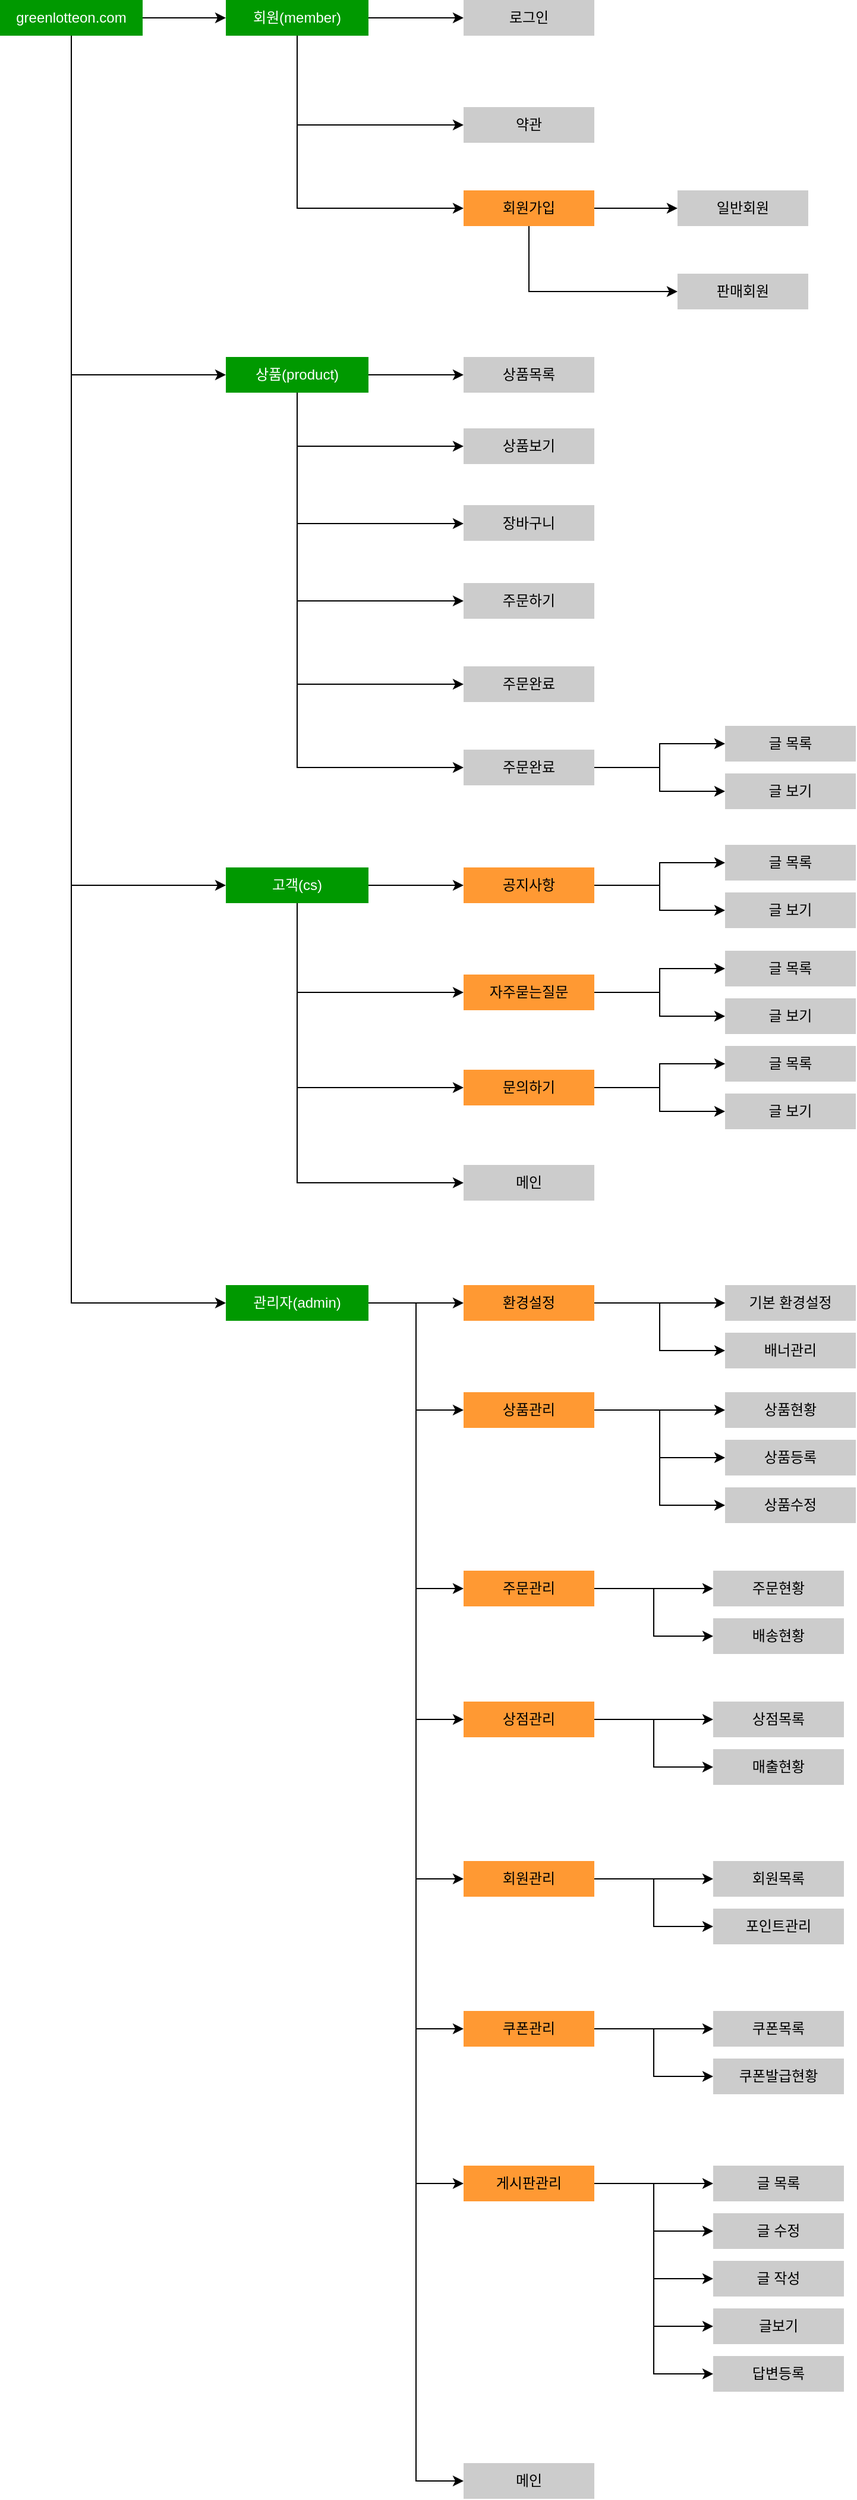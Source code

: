 <mxfile version="27.0.5">
  <diagram name="페이지-1" id="zLxdWLMVJrskE1-sGlBc">
    <mxGraphModel dx="1665" dy="859" grid="1" gridSize="10" guides="1" tooltips="1" connect="1" arrows="1" fold="1" page="1" pageScale="1" pageWidth="827" pageHeight="1169" math="0" shadow="0">
      <root>
        <mxCell id="0" />
        <mxCell id="1" parent="0" />
        <mxCell id="0UKjBKQ1jePx9Xj0Mhye-3" style="edgeStyle=orthogonalEdgeStyle;rounded=0;orthogonalLoop=1;jettySize=auto;html=1;" parent="1" source="0UKjBKQ1jePx9Xj0Mhye-2" edge="1">
          <mxGeometry relative="1" as="geometry">
            <mxPoint x="260" y="175" as="targetPoint" />
          </mxGeometry>
        </mxCell>
        <mxCell id="cKH-nb9H3rsi4-HeHV2O-10" style="edgeStyle=orthogonalEdgeStyle;rounded=0;orthogonalLoop=1;jettySize=auto;html=1;" parent="1" source="0UKjBKQ1jePx9Xj0Mhye-2" target="cKH-nb9H3rsi4-HeHV2O-9" edge="1">
          <mxGeometry relative="1" as="geometry">
            <Array as="points">
              <mxPoint x="130" y="475" />
            </Array>
          </mxGeometry>
        </mxCell>
        <mxCell id="KAunFG5xknEqD7YrORfk-1" style="edgeStyle=orthogonalEdgeStyle;rounded=0;orthogonalLoop=1;jettySize=auto;html=1;entryX=0;entryY=0.5;entryDx=0;entryDy=0;" edge="1" parent="1" source="0UKjBKQ1jePx9Xj0Mhye-2" target="cKH-nb9H3rsi4-HeHV2O-24">
          <mxGeometry relative="1" as="geometry">
            <Array as="points">
              <mxPoint x="130" y="904" />
            </Array>
          </mxGeometry>
        </mxCell>
        <mxCell id="KAunFG5xknEqD7YrORfk-2" style="edgeStyle=orthogonalEdgeStyle;rounded=0;orthogonalLoop=1;jettySize=auto;html=1;entryX=0;entryY=0.5;entryDx=0;entryDy=0;" edge="1" parent="1" source="0UKjBKQ1jePx9Xj0Mhye-2" target="cKH-nb9H3rsi4-HeHV2O-54">
          <mxGeometry relative="1" as="geometry">
            <Array as="points">
              <mxPoint x="130" y="1255" />
            </Array>
          </mxGeometry>
        </mxCell>
        <mxCell id="0UKjBKQ1jePx9Xj0Mhye-2" value="greenlotteon.com" style="text;html=1;align=center;verticalAlign=middle;whiteSpace=wrap;rounded=0;fillColor=#009900;labelBackgroundColor=none;fontColor=#FFFFFF;" parent="1" vertex="1">
          <mxGeometry x="70" y="160" width="120" height="30" as="geometry" />
        </mxCell>
        <mxCell id="0UKjBKQ1jePx9Xj0Mhye-5" style="edgeStyle=orthogonalEdgeStyle;rounded=0;orthogonalLoop=1;jettySize=auto;html=1;" parent="1" source="0UKjBKQ1jePx9Xj0Mhye-4" target="0UKjBKQ1jePx9Xj0Mhye-6" edge="1">
          <mxGeometry relative="1" as="geometry">
            <mxPoint x="460" y="175.0" as="targetPoint" />
          </mxGeometry>
        </mxCell>
        <mxCell id="0UKjBKQ1jePx9Xj0Mhye-7" style="edgeStyle=orthogonalEdgeStyle;rounded=0;orthogonalLoop=1;jettySize=auto;html=1;" parent="1" source="0UKjBKQ1jePx9Xj0Mhye-4" target="cKH-nb9H3rsi4-HeHV2O-1" edge="1">
          <mxGeometry relative="1" as="geometry">
            <mxPoint x="320" y="300.0" as="targetPoint" />
            <Array as="points">
              <mxPoint x="320" y="265" />
            </Array>
          </mxGeometry>
        </mxCell>
        <mxCell id="cKH-nb9H3rsi4-HeHV2O-3" style="edgeStyle=orthogonalEdgeStyle;rounded=0;orthogonalLoop=1;jettySize=auto;html=1;" parent="1" source="0UKjBKQ1jePx9Xj0Mhye-4" target="cKH-nb9H3rsi4-HeHV2O-2" edge="1">
          <mxGeometry relative="1" as="geometry">
            <Array as="points">
              <mxPoint x="320" y="335" />
            </Array>
          </mxGeometry>
        </mxCell>
        <mxCell id="0UKjBKQ1jePx9Xj0Mhye-4" value="회원(member)" style="text;html=1;align=center;verticalAlign=middle;whiteSpace=wrap;rounded=0;fillColor=#009900;labelBackgroundColor=none;fontColor=#FFFFFF;" parent="1" vertex="1">
          <mxGeometry x="260" y="160" width="120" height="30" as="geometry" />
        </mxCell>
        <mxCell id="0UKjBKQ1jePx9Xj0Mhye-6" value="로그인" style="text;html=1;align=center;verticalAlign=middle;whiteSpace=wrap;rounded=0;fillColor=#CCCCCC;" parent="1" vertex="1">
          <mxGeometry x="460" y="160" width="110" height="30" as="geometry" />
        </mxCell>
        <mxCell id="cKH-nb9H3rsi4-HeHV2O-1" value="약관" style="text;html=1;align=center;verticalAlign=middle;whiteSpace=wrap;rounded=0;fillColor=#CCCCCC;" parent="1" vertex="1">
          <mxGeometry x="460" y="250" width="110" height="30" as="geometry" />
        </mxCell>
        <mxCell id="cKH-nb9H3rsi4-HeHV2O-5" style="edgeStyle=orthogonalEdgeStyle;rounded=0;orthogonalLoop=1;jettySize=auto;html=1;" parent="1" source="cKH-nb9H3rsi4-HeHV2O-2" target="cKH-nb9H3rsi4-HeHV2O-6" edge="1">
          <mxGeometry relative="1" as="geometry">
            <mxPoint x="640" y="335" as="targetPoint" />
          </mxGeometry>
        </mxCell>
        <mxCell id="cKH-nb9H3rsi4-HeHV2O-8" style="edgeStyle=orthogonalEdgeStyle;rounded=0;orthogonalLoop=1;jettySize=auto;html=1;" parent="1" source="cKH-nb9H3rsi4-HeHV2O-2" target="cKH-nb9H3rsi4-HeHV2O-7" edge="1">
          <mxGeometry relative="1" as="geometry">
            <Array as="points">
              <mxPoint x="515" y="405" />
            </Array>
          </mxGeometry>
        </mxCell>
        <mxCell id="cKH-nb9H3rsi4-HeHV2O-2" value="회원가입" style="text;html=1;align=center;verticalAlign=middle;whiteSpace=wrap;rounded=0;fillColor=#FF9933;" parent="1" vertex="1">
          <mxGeometry x="460" y="320" width="110" height="30" as="geometry" />
        </mxCell>
        <mxCell id="cKH-nb9H3rsi4-HeHV2O-6" value="일반회원" style="text;html=1;align=center;verticalAlign=middle;whiteSpace=wrap;rounded=0;fillColor=#CCCCCC;" parent="1" vertex="1">
          <mxGeometry x="640" y="320" width="110" height="30" as="geometry" />
        </mxCell>
        <mxCell id="cKH-nb9H3rsi4-HeHV2O-7" value="판매회원" style="text;html=1;align=center;verticalAlign=middle;whiteSpace=wrap;rounded=0;fillColor=#CCCCCC;" parent="1" vertex="1">
          <mxGeometry x="640" y="390" width="110" height="30" as="geometry" />
        </mxCell>
        <mxCell id="cKH-nb9H3rsi4-HeHV2O-11" style="edgeStyle=orthogonalEdgeStyle;rounded=0;orthogonalLoop=1;jettySize=auto;html=1;" parent="1" source="cKH-nb9H3rsi4-HeHV2O-9" target="cKH-nb9H3rsi4-HeHV2O-12" edge="1">
          <mxGeometry relative="1" as="geometry">
            <mxPoint x="460" y="475" as="targetPoint" />
          </mxGeometry>
        </mxCell>
        <mxCell id="cKH-nb9H3rsi4-HeHV2O-19" style="edgeStyle=orthogonalEdgeStyle;rounded=0;orthogonalLoop=1;jettySize=auto;html=1;" parent="1" source="cKH-nb9H3rsi4-HeHV2O-9" target="cKH-nb9H3rsi4-HeHV2O-13" edge="1">
          <mxGeometry relative="1" as="geometry">
            <Array as="points">
              <mxPoint x="320" y="535" />
            </Array>
          </mxGeometry>
        </mxCell>
        <mxCell id="cKH-nb9H3rsi4-HeHV2O-20" style="edgeStyle=orthogonalEdgeStyle;rounded=0;orthogonalLoop=1;jettySize=auto;html=1;" parent="1" source="cKH-nb9H3rsi4-HeHV2O-9" target="cKH-nb9H3rsi4-HeHV2O-14" edge="1">
          <mxGeometry relative="1" as="geometry">
            <Array as="points">
              <mxPoint x="320" y="600" />
            </Array>
          </mxGeometry>
        </mxCell>
        <mxCell id="cKH-nb9H3rsi4-HeHV2O-21" style="edgeStyle=orthogonalEdgeStyle;rounded=0;orthogonalLoop=1;jettySize=auto;html=1;" parent="1" source="cKH-nb9H3rsi4-HeHV2O-9" target="cKH-nb9H3rsi4-HeHV2O-15" edge="1">
          <mxGeometry relative="1" as="geometry">
            <Array as="points">
              <mxPoint x="320" y="665" />
            </Array>
          </mxGeometry>
        </mxCell>
        <mxCell id="cKH-nb9H3rsi4-HeHV2O-22" style="edgeStyle=orthogonalEdgeStyle;rounded=0;orthogonalLoop=1;jettySize=auto;html=1;" parent="1" source="cKH-nb9H3rsi4-HeHV2O-9" target="cKH-nb9H3rsi4-HeHV2O-17" edge="1">
          <mxGeometry relative="1" as="geometry">
            <Array as="points">
              <mxPoint x="320" y="735" />
            </Array>
          </mxGeometry>
        </mxCell>
        <mxCell id="cKH-nb9H3rsi4-HeHV2O-23" style="edgeStyle=orthogonalEdgeStyle;rounded=0;orthogonalLoop=1;jettySize=auto;html=1;" parent="1" source="cKH-nb9H3rsi4-HeHV2O-9" target="cKH-nb9H3rsi4-HeHV2O-18" edge="1">
          <mxGeometry relative="1" as="geometry">
            <Array as="points">
              <mxPoint x="320" y="805" />
            </Array>
          </mxGeometry>
        </mxCell>
        <mxCell id="cKH-nb9H3rsi4-HeHV2O-9" value="상품(product)" style="text;html=1;align=center;verticalAlign=middle;whiteSpace=wrap;rounded=0;fillColor=#009900;labelBackgroundColor=none;fontColor=#FFFFFF;" parent="1" vertex="1">
          <mxGeometry x="260" y="460" width="120" height="30" as="geometry" />
        </mxCell>
        <mxCell id="cKH-nb9H3rsi4-HeHV2O-12" value="상품목록" style="text;html=1;align=center;verticalAlign=middle;whiteSpace=wrap;rounded=0;fillColor=#CCCCCC;" parent="1" vertex="1">
          <mxGeometry x="460" y="460" width="110" height="30" as="geometry" />
        </mxCell>
        <mxCell id="cKH-nb9H3rsi4-HeHV2O-13" value="상품보기" style="text;html=1;align=center;verticalAlign=middle;whiteSpace=wrap;rounded=0;fillColor=#CCCCCC;" parent="1" vertex="1">
          <mxGeometry x="460" y="520" width="110" height="30" as="geometry" />
        </mxCell>
        <mxCell id="cKH-nb9H3rsi4-HeHV2O-14" value="장바구니" style="text;html=1;align=center;verticalAlign=middle;whiteSpace=wrap;rounded=0;fillColor=#CCCCCC;" parent="1" vertex="1">
          <mxGeometry x="460" y="584.5" width="110" height="30" as="geometry" />
        </mxCell>
        <mxCell id="cKH-nb9H3rsi4-HeHV2O-15" value="주문하기" style="text;html=1;align=center;verticalAlign=middle;whiteSpace=wrap;rounded=0;fillColor=#CCCCCC;" parent="1" vertex="1">
          <mxGeometry x="460" y="650" width="110" height="30" as="geometry" />
        </mxCell>
        <mxCell id="cKH-nb9H3rsi4-HeHV2O-17" value="주문완료" style="text;html=1;align=center;verticalAlign=middle;whiteSpace=wrap;rounded=0;fillColor=#CCCCCC;" parent="1" vertex="1">
          <mxGeometry x="460" y="720" width="110" height="30" as="geometry" />
        </mxCell>
        <mxCell id="cKH-nb9H3rsi4-HeHV2O-39" style="edgeStyle=orthogonalEdgeStyle;rounded=0;orthogonalLoop=1;jettySize=auto;html=1;" parent="1" source="cKH-nb9H3rsi4-HeHV2O-18" target="cKH-nb9H3rsi4-HeHV2O-36" edge="1">
          <mxGeometry relative="1" as="geometry" />
        </mxCell>
        <mxCell id="cKH-nb9H3rsi4-HeHV2O-40" style="edgeStyle=orthogonalEdgeStyle;rounded=0;orthogonalLoop=1;jettySize=auto;html=1;" parent="1" source="cKH-nb9H3rsi4-HeHV2O-18" target="cKH-nb9H3rsi4-HeHV2O-37" edge="1">
          <mxGeometry relative="1" as="geometry" />
        </mxCell>
        <mxCell id="cKH-nb9H3rsi4-HeHV2O-18" value="주문완료" style="text;html=1;align=center;verticalAlign=middle;whiteSpace=wrap;rounded=0;fillColor=#CCCCCC;" parent="1" vertex="1">
          <mxGeometry x="460" y="790" width="110" height="30" as="geometry" />
        </mxCell>
        <mxCell id="cKH-nb9H3rsi4-HeHV2O-25" style="edgeStyle=orthogonalEdgeStyle;rounded=0;orthogonalLoop=1;jettySize=auto;html=1;" parent="1" source="cKH-nb9H3rsi4-HeHV2O-24" target="cKH-nb9H3rsi4-HeHV2O-27" edge="1">
          <mxGeometry relative="1" as="geometry">
            <mxPoint x="460" y="904" as="targetPoint" />
          </mxGeometry>
        </mxCell>
        <mxCell id="cKH-nb9H3rsi4-HeHV2O-33" style="edgeStyle=orthogonalEdgeStyle;rounded=0;orthogonalLoop=1;jettySize=auto;html=1;" parent="1" source="cKH-nb9H3rsi4-HeHV2O-24" target="cKH-nb9H3rsi4-HeHV2O-28" edge="1">
          <mxGeometry relative="1" as="geometry">
            <Array as="points">
              <mxPoint x="320" y="994" />
            </Array>
          </mxGeometry>
        </mxCell>
        <mxCell id="cKH-nb9H3rsi4-HeHV2O-34" style="edgeStyle=orthogonalEdgeStyle;rounded=0;orthogonalLoop=1;jettySize=auto;html=1;" parent="1" source="cKH-nb9H3rsi4-HeHV2O-24" target="cKH-nb9H3rsi4-HeHV2O-30" edge="1">
          <mxGeometry relative="1" as="geometry">
            <Array as="points">
              <mxPoint x="320" y="1074" />
            </Array>
          </mxGeometry>
        </mxCell>
        <mxCell id="cKH-nb9H3rsi4-HeHV2O-35" style="edgeStyle=orthogonalEdgeStyle;rounded=0;orthogonalLoop=1;jettySize=auto;html=1;" parent="1" source="cKH-nb9H3rsi4-HeHV2O-24" target="cKH-nb9H3rsi4-HeHV2O-32" edge="1">
          <mxGeometry relative="1" as="geometry">
            <Array as="points">
              <mxPoint x="320" y="1154" />
            </Array>
          </mxGeometry>
        </mxCell>
        <mxCell id="cKH-nb9H3rsi4-HeHV2O-24" value="고객(cs)" style="text;html=1;align=center;verticalAlign=middle;whiteSpace=wrap;rounded=0;fillColor=#009900;labelBackgroundColor=none;fontColor=#FFFFFF;" parent="1" vertex="1">
          <mxGeometry x="260" y="889" width="120" height="30" as="geometry" />
        </mxCell>
        <mxCell id="cKH-nb9H3rsi4-HeHV2O-43" style="edgeStyle=orthogonalEdgeStyle;rounded=0;orthogonalLoop=1;jettySize=auto;html=1;" parent="1" source="cKH-nb9H3rsi4-HeHV2O-27" target="cKH-nb9H3rsi4-HeHV2O-41" edge="1">
          <mxGeometry relative="1" as="geometry" />
        </mxCell>
        <mxCell id="cKH-nb9H3rsi4-HeHV2O-45" style="edgeStyle=orthogonalEdgeStyle;rounded=0;orthogonalLoop=1;jettySize=auto;html=1;" parent="1" source="cKH-nb9H3rsi4-HeHV2O-27" target="cKH-nb9H3rsi4-HeHV2O-42" edge="1">
          <mxGeometry relative="1" as="geometry" />
        </mxCell>
        <mxCell id="cKH-nb9H3rsi4-HeHV2O-27" value="공지사항" style="text;html=1;align=center;verticalAlign=middle;whiteSpace=wrap;rounded=0;fillColor=#FF9933;" parent="1" vertex="1">
          <mxGeometry x="460" y="889" width="110" height="30" as="geometry" />
        </mxCell>
        <mxCell id="cKH-nb9H3rsi4-HeHV2O-48" style="edgeStyle=orthogonalEdgeStyle;rounded=0;orthogonalLoop=1;jettySize=auto;html=1;" parent="1" source="cKH-nb9H3rsi4-HeHV2O-28" target="cKH-nb9H3rsi4-HeHV2O-46" edge="1">
          <mxGeometry relative="1" as="geometry" />
        </mxCell>
        <mxCell id="cKH-nb9H3rsi4-HeHV2O-49" style="edgeStyle=orthogonalEdgeStyle;rounded=0;orthogonalLoop=1;jettySize=auto;html=1;" parent="1" source="cKH-nb9H3rsi4-HeHV2O-28" target="cKH-nb9H3rsi4-HeHV2O-47" edge="1">
          <mxGeometry relative="1" as="geometry" />
        </mxCell>
        <mxCell id="cKH-nb9H3rsi4-HeHV2O-28" value="자주묻는질문" style="text;html=1;align=center;verticalAlign=middle;whiteSpace=wrap;rounded=0;fillColor=#FF9933;" parent="1" vertex="1">
          <mxGeometry x="460" y="979" width="110" height="30" as="geometry" />
        </mxCell>
        <mxCell id="cKH-nb9H3rsi4-HeHV2O-52" style="edgeStyle=orthogonalEdgeStyle;rounded=0;orthogonalLoop=1;jettySize=auto;html=1;" parent="1" source="cKH-nb9H3rsi4-HeHV2O-30" target="cKH-nb9H3rsi4-HeHV2O-50" edge="1">
          <mxGeometry relative="1" as="geometry" />
        </mxCell>
        <mxCell id="cKH-nb9H3rsi4-HeHV2O-53" style="edgeStyle=orthogonalEdgeStyle;rounded=0;orthogonalLoop=1;jettySize=auto;html=1;" parent="1" source="cKH-nb9H3rsi4-HeHV2O-30" target="cKH-nb9H3rsi4-HeHV2O-51" edge="1">
          <mxGeometry relative="1" as="geometry" />
        </mxCell>
        <mxCell id="cKH-nb9H3rsi4-HeHV2O-30" value="문의하기" style="text;html=1;align=center;verticalAlign=middle;whiteSpace=wrap;rounded=0;fillColor=#FF9933;" parent="1" vertex="1">
          <mxGeometry x="460" y="1059" width="110" height="30" as="geometry" />
        </mxCell>
        <mxCell id="cKH-nb9H3rsi4-HeHV2O-32" value="메인" style="text;html=1;align=center;verticalAlign=middle;whiteSpace=wrap;rounded=0;fillColor=#CCCCCC;" parent="1" vertex="1">
          <mxGeometry x="460" y="1139" width="110" height="30" as="geometry" />
        </mxCell>
        <mxCell id="cKH-nb9H3rsi4-HeHV2O-36" value="글 목록" style="text;html=1;align=center;verticalAlign=middle;whiteSpace=wrap;rounded=0;fillColor=#CCCCCC;" parent="1" vertex="1">
          <mxGeometry x="680" y="770" width="110" height="30" as="geometry" />
        </mxCell>
        <mxCell id="cKH-nb9H3rsi4-HeHV2O-37" value="글 보기" style="text;html=1;align=center;verticalAlign=middle;whiteSpace=wrap;rounded=0;fillColor=#CCCCCC;" parent="1" vertex="1">
          <mxGeometry x="680" y="810" width="110" height="30" as="geometry" />
        </mxCell>
        <mxCell id="cKH-nb9H3rsi4-HeHV2O-41" value="글 목록" style="text;html=1;align=center;verticalAlign=middle;whiteSpace=wrap;rounded=0;fillColor=#CCCCCC;" parent="1" vertex="1">
          <mxGeometry x="680" y="870" width="110" height="30" as="geometry" />
        </mxCell>
        <mxCell id="cKH-nb9H3rsi4-HeHV2O-42" value="글 보기" style="text;html=1;align=center;verticalAlign=middle;whiteSpace=wrap;rounded=0;fillColor=#CCCCCC;" parent="1" vertex="1">
          <mxGeometry x="680" y="910" width="110" height="30" as="geometry" />
        </mxCell>
        <mxCell id="cKH-nb9H3rsi4-HeHV2O-46" value="글 목록" style="text;html=1;align=center;verticalAlign=middle;whiteSpace=wrap;rounded=0;fillColor=#CCCCCC;" parent="1" vertex="1">
          <mxGeometry x="680" y="959" width="110" height="30" as="geometry" />
        </mxCell>
        <mxCell id="cKH-nb9H3rsi4-HeHV2O-47" value="글 보기" style="text;html=1;align=center;verticalAlign=middle;whiteSpace=wrap;rounded=0;fillColor=#CCCCCC;" parent="1" vertex="1">
          <mxGeometry x="680" y="999" width="110" height="30" as="geometry" />
        </mxCell>
        <mxCell id="cKH-nb9H3rsi4-HeHV2O-50" value="글 목록" style="text;html=1;align=center;verticalAlign=middle;whiteSpace=wrap;rounded=0;fillColor=#CCCCCC;" parent="1" vertex="1">
          <mxGeometry x="680" y="1039" width="110" height="30" as="geometry" />
        </mxCell>
        <mxCell id="cKH-nb9H3rsi4-HeHV2O-51" value="글 보기" style="text;html=1;align=center;verticalAlign=middle;whiteSpace=wrap;rounded=0;fillColor=#CCCCCC;" parent="1" vertex="1">
          <mxGeometry x="680" y="1079" width="110" height="30" as="geometry" />
        </mxCell>
        <mxCell id="cKH-nb9H3rsi4-HeHV2O-58" style="edgeStyle=orthogonalEdgeStyle;rounded=0;orthogonalLoop=1;jettySize=auto;html=1;" parent="1" source="cKH-nb9H3rsi4-HeHV2O-54" target="cKH-nb9H3rsi4-HeHV2O-55" edge="1">
          <mxGeometry relative="1" as="geometry" />
        </mxCell>
        <mxCell id="cKH-nb9H3rsi4-HeHV2O-59" style="edgeStyle=orthogonalEdgeStyle;rounded=0;orthogonalLoop=1;jettySize=auto;html=1;entryX=0;entryY=0.5;entryDx=0;entryDy=0;" parent="1" source="cKH-nb9H3rsi4-HeHV2O-54" target="cKH-nb9H3rsi4-HeHV2O-56" edge="1">
          <mxGeometry relative="1" as="geometry" />
        </mxCell>
        <mxCell id="cKH-nb9H3rsi4-HeHV2O-60" style="edgeStyle=orthogonalEdgeStyle;rounded=0;orthogonalLoop=1;jettySize=auto;html=1;entryX=0;entryY=0.5;entryDx=0;entryDy=0;" parent="1" source="cKH-nb9H3rsi4-HeHV2O-54" target="cKH-nb9H3rsi4-HeHV2O-57" edge="1">
          <mxGeometry relative="1" as="geometry" />
        </mxCell>
        <mxCell id="cKH-nb9H3rsi4-HeHV2O-62" style="edgeStyle=orthogonalEdgeStyle;rounded=0;orthogonalLoop=1;jettySize=auto;html=1;entryX=0;entryY=0.5;entryDx=0;entryDy=0;" parent="1" source="cKH-nb9H3rsi4-HeHV2O-54" target="cKH-nb9H3rsi4-HeHV2O-61" edge="1">
          <mxGeometry relative="1" as="geometry" />
        </mxCell>
        <mxCell id="cKH-nb9H3rsi4-HeHV2O-84" style="edgeStyle=orthogonalEdgeStyle;rounded=0;orthogonalLoop=1;jettySize=auto;html=1;entryX=0;entryY=0.5;entryDx=0;entryDy=0;" parent="1" source="cKH-nb9H3rsi4-HeHV2O-54" target="cKH-nb9H3rsi4-HeHV2O-79" edge="1">
          <mxGeometry relative="1" as="geometry" />
        </mxCell>
        <mxCell id="cKH-nb9H3rsi4-HeHV2O-95" style="edgeStyle=orthogonalEdgeStyle;rounded=0;orthogonalLoop=1;jettySize=auto;html=1;entryX=0;entryY=0.5;entryDx=0;entryDy=0;" parent="1" source="cKH-nb9H3rsi4-HeHV2O-54" target="cKH-nb9H3rsi4-HeHV2O-85" edge="1">
          <mxGeometry relative="1" as="geometry" />
        </mxCell>
        <mxCell id="cKH-nb9H3rsi4-HeHV2O-96" style="edgeStyle=orthogonalEdgeStyle;rounded=0;orthogonalLoop=1;jettySize=auto;html=1;entryX=0;entryY=0.5;entryDx=0;entryDy=0;" parent="1" source="cKH-nb9H3rsi4-HeHV2O-54" target="cKH-nb9H3rsi4-HeHV2O-90" edge="1">
          <mxGeometry relative="1" as="geometry" />
        </mxCell>
        <mxCell id="cKH-nb9H3rsi4-HeHV2O-103" style="edgeStyle=orthogonalEdgeStyle;rounded=0;orthogonalLoop=1;jettySize=auto;html=1;entryX=0;entryY=0.5;entryDx=0;entryDy=0;" parent="1" source="cKH-nb9H3rsi4-HeHV2O-54" target="cKH-nb9H3rsi4-HeHV2O-97" edge="1">
          <mxGeometry relative="1" as="geometry" />
        </mxCell>
        <mxCell id="cKH-nb9H3rsi4-HeHV2O-54" value="관리자(admin)" style="text;html=1;align=center;verticalAlign=middle;whiteSpace=wrap;rounded=0;fillColor=#009900;labelBackgroundColor=none;fontColor=#FFFFFF;" parent="1" vertex="1">
          <mxGeometry x="260" y="1240" width="120" height="30" as="geometry" />
        </mxCell>
        <mxCell id="cKH-nb9H3rsi4-HeHV2O-65" style="edgeStyle=orthogonalEdgeStyle;rounded=0;orthogonalLoop=1;jettySize=auto;html=1;" parent="1" source="cKH-nb9H3rsi4-HeHV2O-55" target="cKH-nb9H3rsi4-HeHV2O-63" edge="1">
          <mxGeometry relative="1" as="geometry" />
        </mxCell>
        <mxCell id="cKH-nb9H3rsi4-HeHV2O-66" style="edgeStyle=orthogonalEdgeStyle;rounded=0;orthogonalLoop=1;jettySize=auto;html=1;entryX=0;entryY=0.5;entryDx=0;entryDy=0;" parent="1" source="cKH-nb9H3rsi4-HeHV2O-55" target="cKH-nb9H3rsi4-HeHV2O-64" edge="1">
          <mxGeometry relative="1" as="geometry" />
        </mxCell>
        <mxCell id="cKH-nb9H3rsi4-HeHV2O-55" value="환경설정" style="text;html=1;align=center;verticalAlign=middle;whiteSpace=wrap;rounded=0;fillColor=#FF9933;" parent="1" vertex="1">
          <mxGeometry x="460" y="1240" width="110" height="30" as="geometry" />
        </mxCell>
        <mxCell id="cKH-nb9H3rsi4-HeHV2O-70" style="edgeStyle=orthogonalEdgeStyle;rounded=0;orthogonalLoop=1;jettySize=auto;html=1;" parent="1" source="cKH-nb9H3rsi4-HeHV2O-56" target="cKH-nb9H3rsi4-HeHV2O-67" edge="1">
          <mxGeometry relative="1" as="geometry" />
        </mxCell>
        <mxCell id="cKH-nb9H3rsi4-HeHV2O-71" style="edgeStyle=orthogonalEdgeStyle;rounded=0;orthogonalLoop=1;jettySize=auto;html=1;entryX=0;entryY=0.5;entryDx=0;entryDy=0;" parent="1" source="cKH-nb9H3rsi4-HeHV2O-56" target="cKH-nb9H3rsi4-HeHV2O-68" edge="1">
          <mxGeometry relative="1" as="geometry" />
        </mxCell>
        <mxCell id="cKH-nb9H3rsi4-HeHV2O-72" style="edgeStyle=orthogonalEdgeStyle;rounded=0;orthogonalLoop=1;jettySize=auto;html=1;entryX=0;entryY=0.5;entryDx=0;entryDy=0;" parent="1" source="cKH-nb9H3rsi4-HeHV2O-56" target="cKH-nb9H3rsi4-HeHV2O-69" edge="1">
          <mxGeometry relative="1" as="geometry" />
        </mxCell>
        <mxCell id="cKH-nb9H3rsi4-HeHV2O-56" value="상품관리" style="text;html=1;align=center;verticalAlign=middle;whiteSpace=wrap;rounded=0;fillColor=#FF9933;" parent="1" vertex="1">
          <mxGeometry x="460" y="1330" width="110" height="30" as="geometry" />
        </mxCell>
        <mxCell id="cKH-nb9H3rsi4-HeHV2O-77" style="edgeStyle=orthogonalEdgeStyle;rounded=0;orthogonalLoop=1;jettySize=auto;html=1;" parent="1" source="cKH-nb9H3rsi4-HeHV2O-57" target="cKH-nb9H3rsi4-HeHV2O-75" edge="1">
          <mxGeometry relative="1" as="geometry" />
        </mxCell>
        <mxCell id="cKH-nb9H3rsi4-HeHV2O-78" style="edgeStyle=orthogonalEdgeStyle;rounded=0;orthogonalLoop=1;jettySize=auto;html=1;entryX=0;entryY=0.5;entryDx=0;entryDy=0;" parent="1" source="cKH-nb9H3rsi4-HeHV2O-57" target="cKH-nb9H3rsi4-HeHV2O-76" edge="1">
          <mxGeometry relative="1" as="geometry" />
        </mxCell>
        <mxCell id="cKH-nb9H3rsi4-HeHV2O-57" value="주문관리" style="text;html=1;align=center;verticalAlign=middle;whiteSpace=wrap;rounded=0;fillColor=#FF9933;" parent="1" vertex="1">
          <mxGeometry x="460" y="1480" width="110" height="30" as="geometry" />
        </mxCell>
        <mxCell id="cKH-nb9H3rsi4-HeHV2O-61" value="메인" style="text;html=1;align=center;verticalAlign=middle;whiteSpace=wrap;rounded=0;fillColor=#CCCCCC;" parent="1" vertex="1">
          <mxGeometry x="460" y="2230" width="110" height="30" as="geometry" />
        </mxCell>
        <mxCell id="cKH-nb9H3rsi4-HeHV2O-63" value="기본 환경설정" style="text;html=1;align=center;verticalAlign=middle;whiteSpace=wrap;rounded=0;fillColor=#CCCCCC;" parent="1" vertex="1">
          <mxGeometry x="680" y="1240" width="110" height="30" as="geometry" />
        </mxCell>
        <mxCell id="cKH-nb9H3rsi4-HeHV2O-64" value="배너관리" style="text;html=1;align=center;verticalAlign=middle;whiteSpace=wrap;rounded=0;fillColor=#CCCCCC;" parent="1" vertex="1">
          <mxGeometry x="680" y="1280" width="110" height="30" as="geometry" />
        </mxCell>
        <mxCell id="cKH-nb9H3rsi4-HeHV2O-67" value="상품현황" style="text;html=1;align=center;verticalAlign=middle;whiteSpace=wrap;rounded=0;fillColor=#CCCCCC;" parent="1" vertex="1">
          <mxGeometry x="680" y="1330" width="110" height="30" as="geometry" />
        </mxCell>
        <mxCell id="cKH-nb9H3rsi4-HeHV2O-68" value="상품등록" style="text;html=1;align=center;verticalAlign=middle;whiteSpace=wrap;rounded=0;fillColor=#CCCCCC;" parent="1" vertex="1">
          <mxGeometry x="680" y="1370" width="110" height="30" as="geometry" />
        </mxCell>
        <mxCell id="cKH-nb9H3rsi4-HeHV2O-69" value="상품수정" style="text;html=1;align=center;verticalAlign=middle;whiteSpace=wrap;rounded=0;fillColor=#CCCCCC;" parent="1" vertex="1">
          <mxGeometry x="680" y="1410" width="110" height="30" as="geometry" />
        </mxCell>
        <mxCell id="cKH-nb9H3rsi4-HeHV2O-75" value="주문현황" style="text;html=1;align=center;verticalAlign=middle;whiteSpace=wrap;rounded=0;fillColor=#CCCCCC;" parent="1" vertex="1">
          <mxGeometry x="670" y="1480" width="110" height="30" as="geometry" />
        </mxCell>
        <mxCell id="cKH-nb9H3rsi4-HeHV2O-76" value="배송현황" style="text;html=1;align=center;verticalAlign=middle;whiteSpace=wrap;rounded=0;fillColor=#CCCCCC;" parent="1" vertex="1">
          <mxGeometry x="670" y="1520" width="110" height="30" as="geometry" />
        </mxCell>
        <mxCell id="cKH-nb9H3rsi4-HeHV2O-82" style="edgeStyle=orthogonalEdgeStyle;rounded=0;orthogonalLoop=1;jettySize=auto;html=1;" parent="1" source="cKH-nb9H3rsi4-HeHV2O-79" target="cKH-nb9H3rsi4-HeHV2O-80" edge="1">
          <mxGeometry relative="1" as="geometry" />
        </mxCell>
        <mxCell id="cKH-nb9H3rsi4-HeHV2O-83" style="edgeStyle=orthogonalEdgeStyle;rounded=0;orthogonalLoop=1;jettySize=auto;html=1;entryX=0;entryY=0.5;entryDx=0;entryDy=0;" parent="1" source="cKH-nb9H3rsi4-HeHV2O-79" target="cKH-nb9H3rsi4-HeHV2O-81" edge="1">
          <mxGeometry relative="1" as="geometry" />
        </mxCell>
        <mxCell id="cKH-nb9H3rsi4-HeHV2O-79" value="상점관리" style="text;html=1;align=center;verticalAlign=middle;whiteSpace=wrap;rounded=0;fillColor=#FF9933;" parent="1" vertex="1">
          <mxGeometry x="460" y="1590" width="110" height="30" as="geometry" />
        </mxCell>
        <mxCell id="cKH-nb9H3rsi4-HeHV2O-80" value="상점목록" style="text;html=1;align=center;verticalAlign=middle;whiteSpace=wrap;rounded=0;fillColor=#CCCCCC;" parent="1" vertex="1">
          <mxGeometry x="670" y="1590" width="110" height="30" as="geometry" />
        </mxCell>
        <mxCell id="cKH-nb9H3rsi4-HeHV2O-81" value="매출현황" style="text;html=1;align=center;verticalAlign=middle;whiteSpace=wrap;rounded=0;fillColor=#CCCCCC;" parent="1" vertex="1">
          <mxGeometry x="670" y="1630" width="110" height="30" as="geometry" />
        </mxCell>
        <mxCell id="cKH-nb9H3rsi4-HeHV2O-88" style="edgeStyle=orthogonalEdgeStyle;rounded=0;orthogonalLoop=1;jettySize=auto;html=1;" parent="1" source="cKH-nb9H3rsi4-HeHV2O-85" target="cKH-nb9H3rsi4-HeHV2O-86" edge="1">
          <mxGeometry relative="1" as="geometry" />
        </mxCell>
        <mxCell id="cKH-nb9H3rsi4-HeHV2O-89" style="edgeStyle=orthogonalEdgeStyle;rounded=0;orthogonalLoop=1;jettySize=auto;html=1;entryX=0;entryY=0.5;entryDx=0;entryDy=0;" parent="1" source="cKH-nb9H3rsi4-HeHV2O-85" target="cKH-nb9H3rsi4-HeHV2O-87" edge="1">
          <mxGeometry relative="1" as="geometry" />
        </mxCell>
        <mxCell id="cKH-nb9H3rsi4-HeHV2O-85" value="회원관리" style="text;html=1;align=center;verticalAlign=middle;whiteSpace=wrap;rounded=0;fillColor=#FF9933;" parent="1" vertex="1">
          <mxGeometry x="460" y="1724" width="110" height="30" as="geometry" />
        </mxCell>
        <mxCell id="cKH-nb9H3rsi4-HeHV2O-86" value="회원목록" style="text;html=1;align=center;verticalAlign=middle;whiteSpace=wrap;rounded=0;fillColor=#CCCCCC;" parent="1" vertex="1">
          <mxGeometry x="670" y="1724" width="110" height="30" as="geometry" />
        </mxCell>
        <mxCell id="cKH-nb9H3rsi4-HeHV2O-87" value="포인트관리" style="text;html=1;align=center;verticalAlign=middle;whiteSpace=wrap;rounded=0;fillColor=#CCCCCC;" parent="1" vertex="1">
          <mxGeometry x="670" y="1764" width="110" height="30" as="geometry" />
        </mxCell>
        <mxCell id="cKH-nb9H3rsi4-HeHV2O-93" style="edgeStyle=orthogonalEdgeStyle;rounded=0;orthogonalLoop=1;jettySize=auto;html=1;" parent="1" source="cKH-nb9H3rsi4-HeHV2O-90" target="cKH-nb9H3rsi4-HeHV2O-91" edge="1">
          <mxGeometry relative="1" as="geometry" />
        </mxCell>
        <mxCell id="cKH-nb9H3rsi4-HeHV2O-94" style="edgeStyle=orthogonalEdgeStyle;rounded=0;orthogonalLoop=1;jettySize=auto;html=1;entryX=0;entryY=0.5;entryDx=0;entryDy=0;" parent="1" source="cKH-nb9H3rsi4-HeHV2O-90" target="cKH-nb9H3rsi4-HeHV2O-92" edge="1">
          <mxGeometry relative="1" as="geometry" />
        </mxCell>
        <mxCell id="cKH-nb9H3rsi4-HeHV2O-90" value="쿠폰관리" style="text;html=1;align=center;verticalAlign=middle;whiteSpace=wrap;rounded=0;fillColor=#FF9933;" parent="1" vertex="1">
          <mxGeometry x="460" y="1850" width="110" height="30" as="geometry" />
        </mxCell>
        <mxCell id="cKH-nb9H3rsi4-HeHV2O-91" value="쿠폰목록" style="text;html=1;align=center;verticalAlign=middle;whiteSpace=wrap;rounded=0;fillColor=#CCCCCC;" parent="1" vertex="1">
          <mxGeometry x="670" y="1850" width="110" height="30" as="geometry" />
        </mxCell>
        <mxCell id="cKH-nb9H3rsi4-HeHV2O-92" value="쿠폰발급현황" style="text;html=1;align=center;verticalAlign=middle;whiteSpace=wrap;rounded=0;fillColor=#CCCCCC;" parent="1" vertex="1">
          <mxGeometry x="670" y="1890" width="110" height="30" as="geometry" />
        </mxCell>
        <mxCell id="cKH-nb9H3rsi4-HeHV2O-101" style="edgeStyle=orthogonalEdgeStyle;rounded=0;orthogonalLoop=1;jettySize=auto;html=1;" parent="1" source="cKH-nb9H3rsi4-HeHV2O-97" target="cKH-nb9H3rsi4-HeHV2O-99" edge="1">
          <mxGeometry relative="1" as="geometry" />
        </mxCell>
        <mxCell id="cKH-nb9H3rsi4-HeHV2O-102" style="edgeStyle=orthogonalEdgeStyle;rounded=0;orthogonalLoop=1;jettySize=auto;html=1;entryX=0;entryY=0.5;entryDx=0;entryDy=0;" parent="1" source="cKH-nb9H3rsi4-HeHV2O-97" target="cKH-nb9H3rsi4-HeHV2O-100" edge="1">
          <mxGeometry relative="1" as="geometry" />
        </mxCell>
        <mxCell id="cKH-nb9H3rsi4-HeHV2O-107" style="edgeStyle=orthogonalEdgeStyle;rounded=0;orthogonalLoop=1;jettySize=auto;html=1;entryX=0;entryY=0.5;entryDx=0;entryDy=0;" parent="1" source="cKH-nb9H3rsi4-HeHV2O-97" target="cKH-nb9H3rsi4-HeHV2O-104" edge="1">
          <mxGeometry relative="1" as="geometry" />
        </mxCell>
        <mxCell id="cKH-nb9H3rsi4-HeHV2O-108" style="edgeStyle=orthogonalEdgeStyle;rounded=0;orthogonalLoop=1;jettySize=auto;html=1;entryX=0;entryY=0.5;entryDx=0;entryDy=0;" parent="1" source="cKH-nb9H3rsi4-HeHV2O-97" target="cKH-nb9H3rsi4-HeHV2O-105" edge="1">
          <mxGeometry relative="1" as="geometry" />
        </mxCell>
        <mxCell id="cKH-nb9H3rsi4-HeHV2O-109" style="edgeStyle=orthogonalEdgeStyle;rounded=0;orthogonalLoop=1;jettySize=auto;html=1;entryX=0;entryY=0.5;entryDx=0;entryDy=0;" parent="1" source="cKH-nb9H3rsi4-HeHV2O-97" target="cKH-nb9H3rsi4-HeHV2O-106" edge="1">
          <mxGeometry relative="1" as="geometry" />
        </mxCell>
        <mxCell id="cKH-nb9H3rsi4-HeHV2O-97" value="게시판관리" style="text;html=1;align=center;verticalAlign=middle;whiteSpace=wrap;rounded=0;fillColor=#FF9933;" parent="1" vertex="1">
          <mxGeometry x="460" y="1980" width="110" height="30" as="geometry" />
        </mxCell>
        <mxCell id="cKH-nb9H3rsi4-HeHV2O-99" value="글 목록" style="text;html=1;align=center;verticalAlign=middle;whiteSpace=wrap;rounded=0;fillColor=#CCCCCC;" parent="1" vertex="1">
          <mxGeometry x="670" y="1980" width="110" height="30" as="geometry" />
        </mxCell>
        <mxCell id="cKH-nb9H3rsi4-HeHV2O-100" value="글 수정" style="text;html=1;align=center;verticalAlign=middle;whiteSpace=wrap;rounded=0;fillColor=#CCCCCC;" parent="1" vertex="1">
          <mxGeometry x="670" y="2020" width="110" height="30" as="geometry" />
        </mxCell>
        <mxCell id="cKH-nb9H3rsi4-HeHV2O-104" value="글 작성" style="text;html=1;align=center;verticalAlign=middle;whiteSpace=wrap;rounded=0;fillColor=#CCCCCC;" parent="1" vertex="1">
          <mxGeometry x="670" y="2060" width="110" height="30" as="geometry" />
        </mxCell>
        <mxCell id="cKH-nb9H3rsi4-HeHV2O-105" value="글보기" style="text;html=1;align=center;verticalAlign=middle;whiteSpace=wrap;rounded=0;fillColor=#CCCCCC;" parent="1" vertex="1">
          <mxGeometry x="670" y="2100" width="110" height="30" as="geometry" />
        </mxCell>
        <mxCell id="cKH-nb9H3rsi4-HeHV2O-106" value="답변등록" style="text;html=1;align=center;verticalAlign=middle;whiteSpace=wrap;rounded=0;fillColor=#CCCCCC;" parent="1" vertex="1">
          <mxGeometry x="670" y="2140" width="110" height="30" as="geometry" />
        </mxCell>
      </root>
    </mxGraphModel>
  </diagram>
</mxfile>
